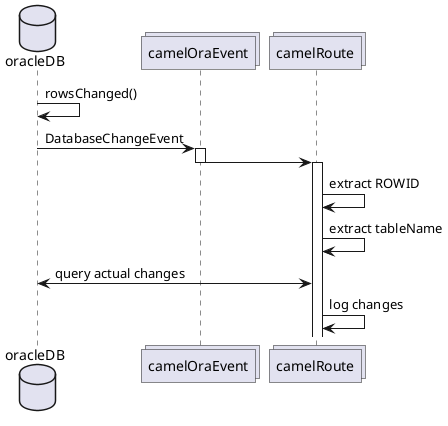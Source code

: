 @startuml

database oracleDB
collections camelOraEvent
collections camelRoute

oracleDB -> oracleDB: rowsChanged()
oracleDB -> camelOraEvent: DatabaseChangeEvent
activate camelOraEvent
camelOraEvent -> camelRoute
deactivate camelOraEvent

activate camelRoute
camelRoute -> camelRoute: extract ROWID
camelRoute -> camelRoute: extract tableName
camelRoute <-> oracleDB: query actual changes
camelRoute -> camelRoute: log changes
deactivate camelOraEvent

@enduml